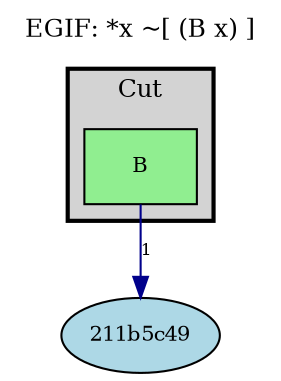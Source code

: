 digraph EG {
  rankdir=TB;
  compound=true;
  node [fontsize=10];

  label="EGIF: *x ~[ (B x) ]";
  labelloc="t";
  fontsize=12;

  "pred_e_8435b404" [label="B", shape=box, style=filled, fillcolor=lightgreen];
  "Vertex(id='v_211b5c49', label=None, is_generic=True)" [label="211b5c49", shape=ellipse, style=filled, fillcolor=lightblue];
  subgraph cluster_0_0 {
    label="Cut";
    style=filled;
    fillcolor=lightgray;
    color=black;
    penwidth=2;
    "pred_e_8435b404";
  }

  // ν mapping connections
  "pred_e_8435b404" -> "Vertex(id='v_211b5c49', label=None, is_generic=True)" [label="1", color=darkblue, fontsize=8];
}